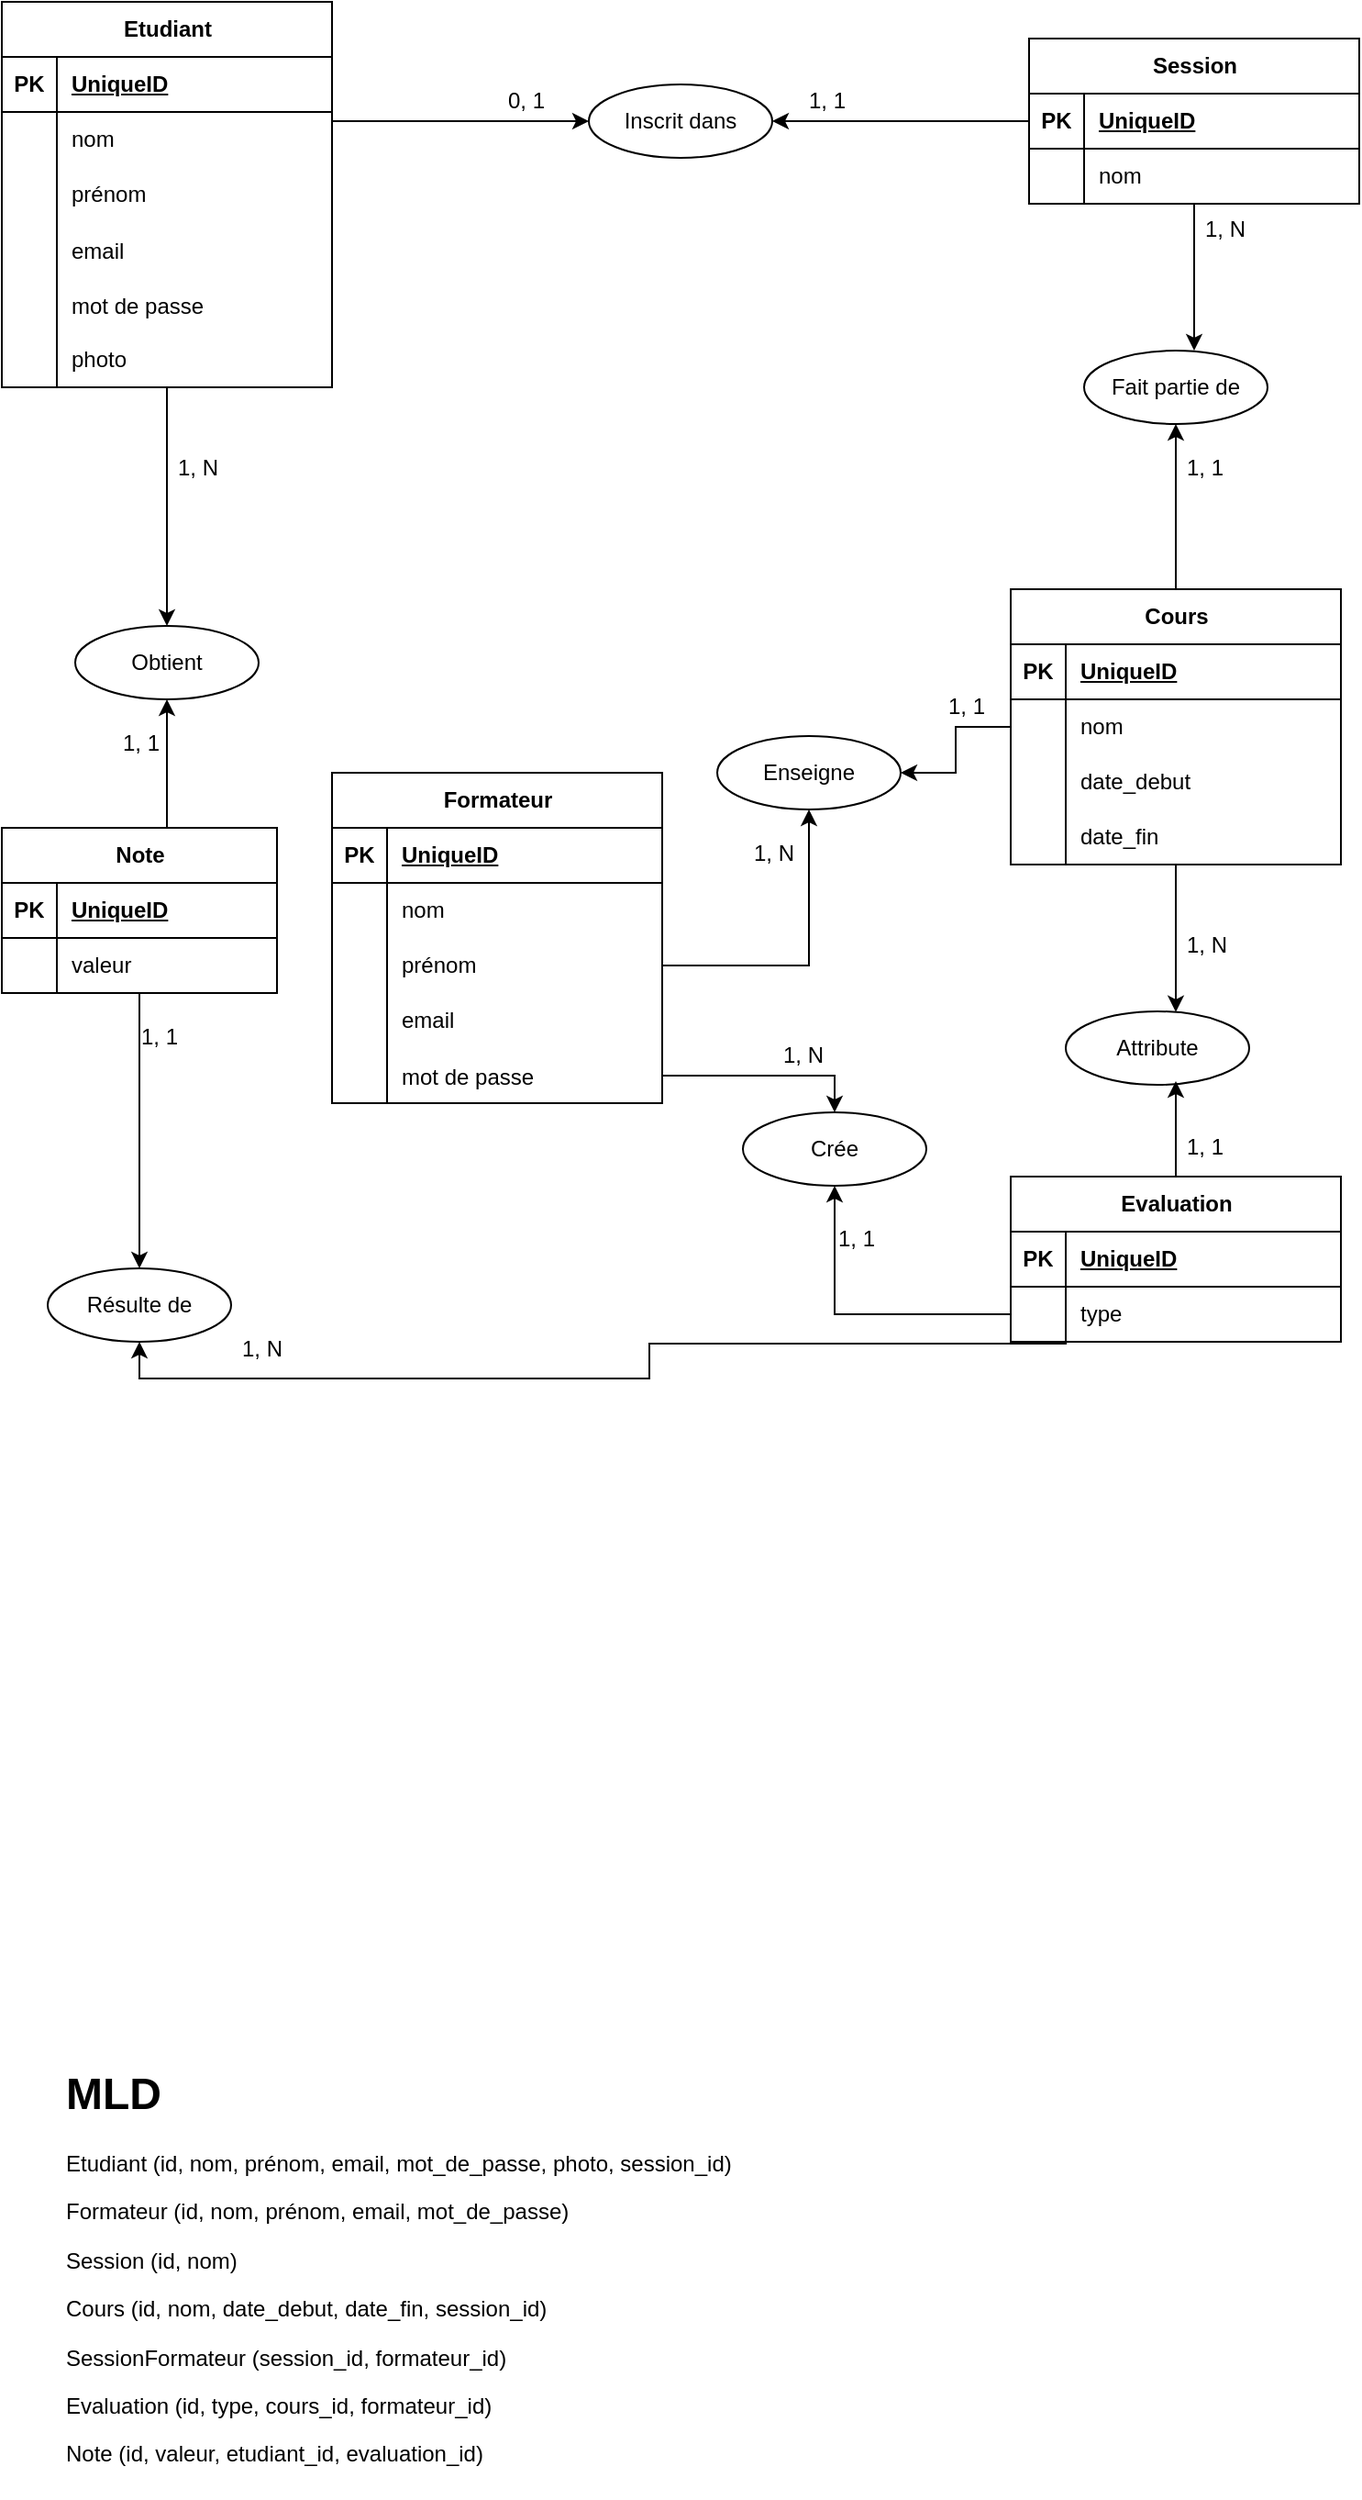 <mxfile version="23.0.2" type="device">
  <diagram name="Page-1" id="DzNfQTJ5HeGDRXofhr41">
    <mxGraphModel dx="807" dy="894" grid="1" gridSize="10" guides="1" tooltips="1" connect="1" arrows="1" fold="1" page="1" pageScale="1" pageWidth="827" pageHeight="1169" math="0" shadow="0">
      <root>
        <mxCell id="0" />
        <mxCell id="1" parent="0" />
        <mxCell id="jQsKi_Y5Lqnw03dcbfjS-2" value="Formateur" style="shape=table;startSize=30;container=1;collapsible=1;childLayout=tableLayout;fixedRows=1;rowLines=0;fontStyle=1;align=center;resizeLast=1;html=1;" vertex="1" parent="1">
          <mxGeometry x="190" y="460" width="180" height="180" as="geometry" />
        </mxCell>
        <mxCell id="jQsKi_Y5Lqnw03dcbfjS-3" value="" style="shape=tableRow;horizontal=0;startSize=0;swimlaneHead=0;swimlaneBody=0;fillColor=none;collapsible=0;dropTarget=0;points=[[0,0.5],[1,0.5]];portConstraint=eastwest;top=0;left=0;right=0;bottom=1;" vertex="1" parent="jQsKi_Y5Lqnw03dcbfjS-2">
          <mxGeometry y="30" width="180" height="30" as="geometry" />
        </mxCell>
        <mxCell id="jQsKi_Y5Lqnw03dcbfjS-4" value="PK" style="shape=partialRectangle;connectable=0;fillColor=none;top=0;left=0;bottom=0;right=0;fontStyle=1;overflow=hidden;whiteSpace=wrap;html=1;" vertex="1" parent="jQsKi_Y5Lqnw03dcbfjS-3">
          <mxGeometry width="30" height="30" as="geometry">
            <mxRectangle width="30" height="30" as="alternateBounds" />
          </mxGeometry>
        </mxCell>
        <mxCell id="jQsKi_Y5Lqnw03dcbfjS-5" value="UniqueID" style="shape=partialRectangle;connectable=0;fillColor=none;top=0;left=0;bottom=0;right=0;align=left;spacingLeft=6;fontStyle=5;overflow=hidden;whiteSpace=wrap;html=1;" vertex="1" parent="jQsKi_Y5Lqnw03dcbfjS-3">
          <mxGeometry x="30" width="150" height="30" as="geometry">
            <mxRectangle width="150" height="30" as="alternateBounds" />
          </mxGeometry>
        </mxCell>
        <mxCell id="jQsKi_Y5Lqnw03dcbfjS-6" value="" style="shape=tableRow;horizontal=0;startSize=0;swimlaneHead=0;swimlaneBody=0;fillColor=none;collapsible=0;dropTarget=0;points=[[0,0.5],[1,0.5]];portConstraint=eastwest;top=0;left=0;right=0;bottom=0;" vertex="1" parent="jQsKi_Y5Lqnw03dcbfjS-2">
          <mxGeometry y="60" width="180" height="30" as="geometry" />
        </mxCell>
        <mxCell id="jQsKi_Y5Lqnw03dcbfjS-7" value="" style="shape=partialRectangle;connectable=0;fillColor=none;top=0;left=0;bottom=0;right=0;editable=1;overflow=hidden;whiteSpace=wrap;html=1;" vertex="1" parent="jQsKi_Y5Lqnw03dcbfjS-6">
          <mxGeometry width="30" height="30" as="geometry">
            <mxRectangle width="30" height="30" as="alternateBounds" />
          </mxGeometry>
        </mxCell>
        <mxCell id="jQsKi_Y5Lqnw03dcbfjS-8" value="nom" style="shape=partialRectangle;connectable=0;fillColor=none;top=0;left=0;bottom=0;right=0;align=left;spacingLeft=6;overflow=hidden;whiteSpace=wrap;html=1;" vertex="1" parent="jQsKi_Y5Lqnw03dcbfjS-6">
          <mxGeometry x="30" width="150" height="30" as="geometry">
            <mxRectangle width="150" height="30" as="alternateBounds" />
          </mxGeometry>
        </mxCell>
        <mxCell id="jQsKi_Y5Lqnw03dcbfjS-9" value="" style="shape=tableRow;horizontal=0;startSize=0;swimlaneHead=0;swimlaneBody=0;fillColor=none;collapsible=0;dropTarget=0;points=[[0,0.5],[1,0.5]];portConstraint=eastwest;top=0;left=0;right=0;bottom=0;" vertex="1" parent="jQsKi_Y5Lqnw03dcbfjS-2">
          <mxGeometry y="90" width="180" height="30" as="geometry" />
        </mxCell>
        <mxCell id="jQsKi_Y5Lqnw03dcbfjS-10" value="" style="shape=partialRectangle;connectable=0;fillColor=none;top=0;left=0;bottom=0;right=0;editable=1;overflow=hidden;whiteSpace=wrap;html=1;" vertex="1" parent="jQsKi_Y5Lqnw03dcbfjS-9">
          <mxGeometry width="30" height="30" as="geometry">
            <mxRectangle width="30" height="30" as="alternateBounds" />
          </mxGeometry>
        </mxCell>
        <mxCell id="jQsKi_Y5Lqnw03dcbfjS-11" value="prénom" style="shape=partialRectangle;connectable=0;fillColor=none;top=0;left=0;bottom=0;right=0;align=left;spacingLeft=6;overflow=hidden;whiteSpace=wrap;html=1;" vertex="1" parent="jQsKi_Y5Lqnw03dcbfjS-9">
          <mxGeometry x="30" width="150" height="30" as="geometry">
            <mxRectangle width="150" height="30" as="alternateBounds" />
          </mxGeometry>
        </mxCell>
        <mxCell id="jQsKi_Y5Lqnw03dcbfjS-12" value="" style="shape=tableRow;horizontal=0;startSize=0;swimlaneHead=0;swimlaneBody=0;fillColor=none;collapsible=0;dropTarget=0;points=[[0,0.5],[1,0.5]];portConstraint=eastwest;top=0;left=0;right=0;bottom=0;" vertex="1" parent="jQsKi_Y5Lqnw03dcbfjS-2">
          <mxGeometry y="120" width="180" height="30" as="geometry" />
        </mxCell>
        <mxCell id="jQsKi_Y5Lqnw03dcbfjS-13" value="" style="shape=partialRectangle;connectable=0;fillColor=none;top=0;left=0;bottom=0;right=0;editable=1;overflow=hidden;whiteSpace=wrap;html=1;" vertex="1" parent="jQsKi_Y5Lqnw03dcbfjS-12">
          <mxGeometry width="30" height="30" as="geometry">
            <mxRectangle width="30" height="30" as="alternateBounds" />
          </mxGeometry>
        </mxCell>
        <mxCell id="jQsKi_Y5Lqnw03dcbfjS-14" value="email" style="shape=partialRectangle;connectable=0;fillColor=none;top=0;left=0;bottom=0;right=0;align=left;spacingLeft=6;overflow=hidden;whiteSpace=wrap;html=1;" vertex="1" parent="jQsKi_Y5Lqnw03dcbfjS-12">
          <mxGeometry x="30" width="150" height="30" as="geometry">
            <mxRectangle width="150" height="30" as="alternateBounds" />
          </mxGeometry>
        </mxCell>
        <mxCell id="jQsKi_Y5Lqnw03dcbfjS-79" value="" style="shape=tableRow;horizontal=0;startSize=0;swimlaneHead=0;swimlaneBody=0;fillColor=none;collapsible=0;dropTarget=0;points=[[0,0.5],[1,0.5]];portConstraint=eastwest;top=0;left=0;right=0;bottom=0;" vertex="1" parent="jQsKi_Y5Lqnw03dcbfjS-2">
          <mxGeometry y="150" width="180" height="30" as="geometry" />
        </mxCell>
        <mxCell id="jQsKi_Y5Lqnw03dcbfjS-80" value="" style="shape=partialRectangle;connectable=0;fillColor=none;top=0;left=0;bottom=0;right=0;editable=1;overflow=hidden;" vertex="1" parent="jQsKi_Y5Lqnw03dcbfjS-79">
          <mxGeometry width="30" height="30" as="geometry">
            <mxRectangle width="30" height="30" as="alternateBounds" />
          </mxGeometry>
        </mxCell>
        <mxCell id="jQsKi_Y5Lqnw03dcbfjS-81" value="mot de passe" style="shape=partialRectangle;connectable=0;fillColor=none;top=0;left=0;bottom=0;right=0;align=left;spacingLeft=6;overflow=hidden;" vertex="1" parent="jQsKi_Y5Lqnw03dcbfjS-79">
          <mxGeometry x="30" width="150" height="30" as="geometry">
            <mxRectangle width="150" height="30" as="alternateBounds" />
          </mxGeometry>
        </mxCell>
        <mxCell id="jQsKi_Y5Lqnw03dcbfjS-147" style="edgeStyle=orthogonalEdgeStyle;rounded=0;orthogonalLoop=1;jettySize=auto;html=1;entryX=0.5;entryY=0;entryDx=0;entryDy=0;" edge="1" parent="1" source="jQsKi_Y5Lqnw03dcbfjS-15" target="jQsKi_Y5Lqnw03dcbfjS-145">
          <mxGeometry relative="1" as="geometry" />
        </mxCell>
        <mxCell id="jQsKi_Y5Lqnw03dcbfjS-15" value="Etudiant" style="shape=table;startSize=30;container=1;collapsible=1;childLayout=tableLayout;fixedRows=1;rowLines=0;fontStyle=1;align=center;resizeLast=1;html=1;" vertex="1" parent="1">
          <mxGeometry x="10" y="40" width="180" height="210" as="geometry" />
        </mxCell>
        <mxCell id="jQsKi_Y5Lqnw03dcbfjS-16" value="" style="shape=tableRow;horizontal=0;startSize=0;swimlaneHead=0;swimlaneBody=0;fillColor=none;collapsible=0;dropTarget=0;points=[[0,0.5],[1,0.5]];portConstraint=eastwest;top=0;left=0;right=0;bottom=1;" vertex="1" parent="jQsKi_Y5Lqnw03dcbfjS-15">
          <mxGeometry y="30" width="180" height="30" as="geometry" />
        </mxCell>
        <mxCell id="jQsKi_Y5Lqnw03dcbfjS-17" value="PK" style="shape=partialRectangle;connectable=0;fillColor=none;top=0;left=0;bottom=0;right=0;fontStyle=1;overflow=hidden;whiteSpace=wrap;html=1;" vertex="1" parent="jQsKi_Y5Lqnw03dcbfjS-16">
          <mxGeometry width="30" height="30" as="geometry">
            <mxRectangle width="30" height="30" as="alternateBounds" />
          </mxGeometry>
        </mxCell>
        <mxCell id="jQsKi_Y5Lqnw03dcbfjS-18" value="UniqueID" style="shape=partialRectangle;connectable=0;fillColor=none;top=0;left=0;bottom=0;right=0;align=left;spacingLeft=6;fontStyle=5;overflow=hidden;whiteSpace=wrap;html=1;" vertex="1" parent="jQsKi_Y5Lqnw03dcbfjS-16">
          <mxGeometry x="30" width="150" height="30" as="geometry">
            <mxRectangle width="150" height="30" as="alternateBounds" />
          </mxGeometry>
        </mxCell>
        <mxCell id="jQsKi_Y5Lqnw03dcbfjS-19" value="" style="shape=tableRow;horizontal=0;startSize=0;swimlaneHead=0;swimlaneBody=0;fillColor=none;collapsible=0;dropTarget=0;points=[[0,0.5],[1,0.5]];portConstraint=eastwest;top=0;left=0;right=0;bottom=0;" vertex="1" parent="jQsKi_Y5Lqnw03dcbfjS-15">
          <mxGeometry y="60" width="180" height="30" as="geometry" />
        </mxCell>
        <mxCell id="jQsKi_Y5Lqnw03dcbfjS-20" value="" style="shape=partialRectangle;connectable=0;fillColor=none;top=0;left=0;bottom=0;right=0;editable=1;overflow=hidden;whiteSpace=wrap;html=1;" vertex="1" parent="jQsKi_Y5Lqnw03dcbfjS-19">
          <mxGeometry width="30" height="30" as="geometry">
            <mxRectangle width="30" height="30" as="alternateBounds" />
          </mxGeometry>
        </mxCell>
        <mxCell id="jQsKi_Y5Lqnw03dcbfjS-21" value="nom" style="shape=partialRectangle;connectable=0;fillColor=none;top=0;left=0;bottom=0;right=0;align=left;spacingLeft=6;overflow=hidden;whiteSpace=wrap;html=1;" vertex="1" parent="jQsKi_Y5Lqnw03dcbfjS-19">
          <mxGeometry x="30" width="150" height="30" as="geometry">
            <mxRectangle width="150" height="30" as="alternateBounds" />
          </mxGeometry>
        </mxCell>
        <mxCell id="jQsKi_Y5Lqnw03dcbfjS-22" value="" style="shape=tableRow;horizontal=0;startSize=0;swimlaneHead=0;swimlaneBody=0;fillColor=none;collapsible=0;dropTarget=0;points=[[0,0.5],[1,0.5]];portConstraint=eastwest;top=0;left=0;right=0;bottom=0;" vertex="1" parent="jQsKi_Y5Lqnw03dcbfjS-15">
          <mxGeometry y="90" width="180" height="30" as="geometry" />
        </mxCell>
        <mxCell id="jQsKi_Y5Lqnw03dcbfjS-23" value="" style="shape=partialRectangle;connectable=0;fillColor=none;top=0;left=0;bottom=0;right=0;editable=1;overflow=hidden;whiteSpace=wrap;html=1;" vertex="1" parent="jQsKi_Y5Lqnw03dcbfjS-22">
          <mxGeometry width="30" height="30" as="geometry">
            <mxRectangle width="30" height="30" as="alternateBounds" />
          </mxGeometry>
        </mxCell>
        <mxCell id="jQsKi_Y5Lqnw03dcbfjS-24" value="prénom" style="shape=partialRectangle;connectable=0;fillColor=none;top=0;left=0;bottom=0;right=0;align=left;spacingLeft=6;overflow=hidden;whiteSpace=wrap;html=1;" vertex="1" parent="jQsKi_Y5Lqnw03dcbfjS-22">
          <mxGeometry x="30" width="150" height="30" as="geometry">
            <mxRectangle width="150" height="30" as="alternateBounds" />
          </mxGeometry>
        </mxCell>
        <mxCell id="jQsKi_Y5Lqnw03dcbfjS-68" value="" style="shape=tableRow;horizontal=0;startSize=0;swimlaneHead=0;swimlaneBody=0;fillColor=none;collapsible=0;dropTarget=0;points=[[0,0.5],[1,0.5]];portConstraint=eastwest;top=0;left=0;right=0;bottom=0;" vertex="1" parent="jQsKi_Y5Lqnw03dcbfjS-15">
          <mxGeometry y="120" width="180" height="30" as="geometry" />
        </mxCell>
        <mxCell id="jQsKi_Y5Lqnw03dcbfjS-69" value="" style="shape=partialRectangle;connectable=0;fillColor=none;top=0;left=0;bottom=0;right=0;editable=1;overflow=hidden;" vertex="1" parent="jQsKi_Y5Lqnw03dcbfjS-68">
          <mxGeometry width="30" height="30" as="geometry">
            <mxRectangle width="30" height="30" as="alternateBounds" />
          </mxGeometry>
        </mxCell>
        <mxCell id="jQsKi_Y5Lqnw03dcbfjS-70" value="email" style="shape=partialRectangle;connectable=0;fillColor=none;top=0;left=0;bottom=0;right=0;align=left;spacingLeft=6;overflow=hidden;" vertex="1" parent="jQsKi_Y5Lqnw03dcbfjS-68">
          <mxGeometry x="30" width="150" height="30" as="geometry">
            <mxRectangle width="150" height="30" as="alternateBounds" />
          </mxGeometry>
        </mxCell>
        <mxCell id="jQsKi_Y5Lqnw03dcbfjS-72" value="" style="shape=tableRow;horizontal=0;startSize=0;swimlaneHead=0;swimlaneBody=0;fillColor=none;collapsible=0;dropTarget=0;points=[[0,0.5],[1,0.5]];portConstraint=eastwest;top=0;left=0;right=0;bottom=0;" vertex="1" parent="jQsKi_Y5Lqnw03dcbfjS-15">
          <mxGeometry y="150" width="180" height="30" as="geometry" />
        </mxCell>
        <mxCell id="jQsKi_Y5Lqnw03dcbfjS-73" value="" style="shape=partialRectangle;connectable=0;fillColor=none;top=0;left=0;bottom=0;right=0;editable=1;overflow=hidden;" vertex="1" parent="jQsKi_Y5Lqnw03dcbfjS-72">
          <mxGeometry width="30" height="30" as="geometry">
            <mxRectangle width="30" height="30" as="alternateBounds" />
          </mxGeometry>
        </mxCell>
        <mxCell id="jQsKi_Y5Lqnw03dcbfjS-74" value="mot de passe" style="shape=partialRectangle;connectable=0;fillColor=none;top=0;left=0;bottom=0;right=0;align=left;spacingLeft=6;overflow=hidden;" vertex="1" parent="jQsKi_Y5Lqnw03dcbfjS-72">
          <mxGeometry x="30" width="150" height="30" as="geometry">
            <mxRectangle width="150" height="30" as="alternateBounds" />
          </mxGeometry>
        </mxCell>
        <mxCell id="jQsKi_Y5Lqnw03dcbfjS-25" value="" style="shape=tableRow;horizontal=0;startSize=0;swimlaneHead=0;swimlaneBody=0;fillColor=none;collapsible=0;dropTarget=0;points=[[0,0.5],[1,0.5]];portConstraint=eastwest;top=0;left=0;right=0;bottom=0;" vertex="1" parent="jQsKi_Y5Lqnw03dcbfjS-15">
          <mxGeometry y="180" width="180" height="30" as="geometry" />
        </mxCell>
        <mxCell id="jQsKi_Y5Lqnw03dcbfjS-26" value="" style="shape=partialRectangle;connectable=0;fillColor=none;top=0;left=0;bottom=0;right=0;editable=1;overflow=hidden;whiteSpace=wrap;html=1;" vertex="1" parent="jQsKi_Y5Lqnw03dcbfjS-25">
          <mxGeometry width="30" height="30" as="geometry">
            <mxRectangle width="30" height="30" as="alternateBounds" />
          </mxGeometry>
        </mxCell>
        <mxCell id="jQsKi_Y5Lqnw03dcbfjS-27" value="photo" style="shape=partialRectangle;connectable=0;fillColor=none;top=0;left=0;bottom=0;right=0;align=left;spacingLeft=6;overflow=hidden;whiteSpace=wrap;html=1;" vertex="1" parent="jQsKi_Y5Lqnw03dcbfjS-25">
          <mxGeometry x="30" width="150" height="30" as="geometry">
            <mxRectangle width="150" height="30" as="alternateBounds" />
          </mxGeometry>
        </mxCell>
        <mxCell id="jQsKi_Y5Lqnw03dcbfjS-28" value="Evaluation" style="shape=table;startSize=30;container=1;collapsible=1;childLayout=tableLayout;fixedRows=1;rowLines=0;fontStyle=1;align=center;resizeLast=1;html=1;" vertex="1" parent="1">
          <mxGeometry x="560" y="680" width="180" height="90" as="geometry" />
        </mxCell>
        <mxCell id="jQsKi_Y5Lqnw03dcbfjS-29" value="" style="shape=tableRow;horizontal=0;startSize=0;swimlaneHead=0;swimlaneBody=0;fillColor=none;collapsible=0;dropTarget=0;points=[[0,0.5],[1,0.5]];portConstraint=eastwest;top=0;left=0;right=0;bottom=1;" vertex="1" parent="jQsKi_Y5Lqnw03dcbfjS-28">
          <mxGeometry y="30" width="180" height="30" as="geometry" />
        </mxCell>
        <mxCell id="jQsKi_Y5Lqnw03dcbfjS-30" value="PK" style="shape=partialRectangle;connectable=0;fillColor=none;top=0;left=0;bottom=0;right=0;fontStyle=1;overflow=hidden;whiteSpace=wrap;html=1;" vertex="1" parent="jQsKi_Y5Lqnw03dcbfjS-29">
          <mxGeometry width="30" height="30" as="geometry">
            <mxRectangle width="30" height="30" as="alternateBounds" />
          </mxGeometry>
        </mxCell>
        <mxCell id="jQsKi_Y5Lqnw03dcbfjS-31" value="UniqueID" style="shape=partialRectangle;connectable=0;fillColor=none;top=0;left=0;bottom=0;right=0;align=left;spacingLeft=6;fontStyle=5;overflow=hidden;whiteSpace=wrap;html=1;" vertex="1" parent="jQsKi_Y5Lqnw03dcbfjS-29">
          <mxGeometry x="30" width="150" height="30" as="geometry">
            <mxRectangle width="150" height="30" as="alternateBounds" />
          </mxGeometry>
        </mxCell>
        <mxCell id="jQsKi_Y5Lqnw03dcbfjS-32" value="" style="shape=tableRow;horizontal=0;startSize=0;swimlaneHead=0;swimlaneBody=0;fillColor=none;collapsible=0;dropTarget=0;points=[[0,0.5],[1,0.5]];portConstraint=eastwest;top=0;left=0;right=0;bottom=0;" vertex="1" parent="jQsKi_Y5Lqnw03dcbfjS-28">
          <mxGeometry y="60" width="180" height="30" as="geometry" />
        </mxCell>
        <mxCell id="jQsKi_Y5Lqnw03dcbfjS-33" value="" style="shape=partialRectangle;connectable=0;fillColor=none;top=0;left=0;bottom=0;right=0;editable=1;overflow=hidden;whiteSpace=wrap;html=1;" vertex="1" parent="jQsKi_Y5Lqnw03dcbfjS-32">
          <mxGeometry width="30" height="30" as="geometry">
            <mxRectangle width="30" height="30" as="alternateBounds" />
          </mxGeometry>
        </mxCell>
        <mxCell id="jQsKi_Y5Lqnw03dcbfjS-34" value="type" style="shape=partialRectangle;connectable=0;fillColor=none;top=0;left=0;bottom=0;right=0;align=left;spacingLeft=6;overflow=hidden;whiteSpace=wrap;html=1;" vertex="1" parent="jQsKi_Y5Lqnw03dcbfjS-32">
          <mxGeometry x="30" width="150" height="30" as="geometry">
            <mxRectangle width="150" height="30" as="alternateBounds" />
          </mxGeometry>
        </mxCell>
        <mxCell id="jQsKi_Y5Lqnw03dcbfjS-137" style="edgeStyle=orthogonalEdgeStyle;rounded=0;orthogonalLoop=1;jettySize=auto;html=1;" edge="1" parent="1" source="jQsKi_Y5Lqnw03dcbfjS-41" target="jQsKi_Y5Lqnw03dcbfjS-113">
          <mxGeometry relative="1" as="geometry">
            <Array as="points">
              <mxPoint x="650" y="570" />
              <mxPoint x="650" y="570" />
            </Array>
          </mxGeometry>
        </mxCell>
        <mxCell id="jQsKi_Y5Lqnw03dcbfjS-41" value="Cours" style="shape=table;startSize=30;container=1;collapsible=1;childLayout=tableLayout;fixedRows=1;rowLines=0;fontStyle=1;align=center;resizeLast=1;html=1;" vertex="1" parent="1">
          <mxGeometry x="560" y="360" width="180" height="150" as="geometry" />
        </mxCell>
        <mxCell id="jQsKi_Y5Lqnw03dcbfjS-42" value="" style="shape=tableRow;horizontal=0;startSize=0;swimlaneHead=0;swimlaneBody=0;fillColor=none;collapsible=0;dropTarget=0;points=[[0,0.5],[1,0.5]];portConstraint=eastwest;top=0;left=0;right=0;bottom=1;" vertex="1" parent="jQsKi_Y5Lqnw03dcbfjS-41">
          <mxGeometry y="30" width="180" height="30" as="geometry" />
        </mxCell>
        <mxCell id="jQsKi_Y5Lqnw03dcbfjS-43" value="PK" style="shape=partialRectangle;connectable=0;fillColor=none;top=0;left=0;bottom=0;right=0;fontStyle=1;overflow=hidden;whiteSpace=wrap;html=1;" vertex="1" parent="jQsKi_Y5Lqnw03dcbfjS-42">
          <mxGeometry width="30" height="30" as="geometry">
            <mxRectangle width="30" height="30" as="alternateBounds" />
          </mxGeometry>
        </mxCell>
        <mxCell id="jQsKi_Y5Lqnw03dcbfjS-44" value="UniqueID" style="shape=partialRectangle;connectable=0;fillColor=none;top=0;left=0;bottom=0;right=0;align=left;spacingLeft=6;fontStyle=5;overflow=hidden;whiteSpace=wrap;html=1;" vertex="1" parent="jQsKi_Y5Lqnw03dcbfjS-42">
          <mxGeometry x="30" width="150" height="30" as="geometry">
            <mxRectangle width="150" height="30" as="alternateBounds" />
          </mxGeometry>
        </mxCell>
        <mxCell id="jQsKi_Y5Lqnw03dcbfjS-45" value="" style="shape=tableRow;horizontal=0;startSize=0;swimlaneHead=0;swimlaneBody=0;fillColor=none;collapsible=0;dropTarget=0;points=[[0,0.5],[1,0.5]];portConstraint=eastwest;top=0;left=0;right=0;bottom=0;" vertex="1" parent="jQsKi_Y5Lqnw03dcbfjS-41">
          <mxGeometry y="60" width="180" height="30" as="geometry" />
        </mxCell>
        <mxCell id="jQsKi_Y5Lqnw03dcbfjS-46" value="" style="shape=partialRectangle;connectable=0;fillColor=none;top=0;left=0;bottom=0;right=0;editable=1;overflow=hidden;whiteSpace=wrap;html=1;" vertex="1" parent="jQsKi_Y5Lqnw03dcbfjS-45">
          <mxGeometry width="30" height="30" as="geometry">
            <mxRectangle width="30" height="30" as="alternateBounds" />
          </mxGeometry>
        </mxCell>
        <mxCell id="jQsKi_Y5Lqnw03dcbfjS-47" value="nom" style="shape=partialRectangle;connectable=0;fillColor=none;top=0;left=0;bottom=0;right=0;align=left;spacingLeft=6;overflow=hidden;whiteSpace=wrap;html=1;" vertex="1" parent="jQsKi_Y5Lqnw03dcbfjS-45">
          <mxGeometry x="30" width="150" height="30" as="geometry">
            <mxRectangle width="150" height="30" as="alternateBounds" />
          </mxGeometry>
        </mxCell>
        <mxCell id="jQsKi_Y5Lqnw03dcbfjS-48" value="" style="shape=tableRow;horizontal=0;startSize=0;swimlaneHead=0;swimlaneBody=0;fillColor=none;collapsible=0;dropTarget=0;points=[[0,0.5],[1,0.5]];portConstraint=eastwest;top=0;left=0;right=0;bottom=0;" vertex="1" parent="jQsKi_Y5Lqnw03dcbfjS-41">
          <mxGeometry y="90" width="180" height="30" as="geometry" />
        </mxCell>
        <mxCell id="jQsKi_Y5Lqnw03dcbfjS-49" value="" style="shape=partialRectangle;connectable=0;fillColor=none;top=0;left=0;bottom=0;right=0;editable=1;overflow=hidden;whiteSpace=wrap;html=1;" vertex="1" parent="jQsKi_Y5Lqnw03dcbfjS-48">
          <mxGeometry width="30" height="30" as="geometry">
            <mxRectangle width="30" height="30" as="alternateBounds" />
          </mxGeometry>
        </mxCell>
        <mxCell id="jQsKi_Y5Lqnw03dcbfjS-50" value="date_debut" style="shape=partialRectangle;connectable=0;fillColor=none;top=0;left=0;bottom=0;right=0;align=left;spacingLeft=6;overflow=hidden;whiteSpace=wrap;html=1;" vertex="1" parent="jQsKi_Y5Lqnw03dcbfjS-48">
          <mxGeometry x="30" width="150" height="30" as="geometry">
            <mxRectangle width="150" height="30" as="alternateBounds" />
          </mxGeometry>
        </mxCell>
        <mxCell id="jQsKi_Y5Lqnw03dcbfjS-51" value="" style="shape=tableRow;horizontal=0;startSize=0;swimlaneHead=0;swimlaneBody=0;fillColor=none;collapsible=0;dropTarget=0;points=[[0,0.5],[1,0.5]];portConstraint=eastwest;top=0;left=0;right=0;bottom=0;" vertex="1" parent="jQsKi_Y5Lqnw03dcbfjS-41">
          <mxGeometry y="120" width="180" height="30" as="geometry" />
        </mxCell>
        <mxCell id="jQsKi_Y5Lqnw03dcbfjS-52" value="" style="shape=partialRectangle;connectable=0;fillColor=none;top=0;left=0;bottom=0;right=0;editable=1;overflow=hidden;whiteSpace=wrap;html=1;" vertex="1" parent="jQsKi_Y5Lqnw03dcbfjS-51">
          <mxGeometry width="30" height="30" as="geometry">
            <mxRectangle width="30" height="30" as="alternateBounds" />
          </mxGeometry>
        </mxCell>
        <mxCell id="jQsKi_Y5Lqnw03dcbfjS-53" value="date_fin" style="shape=partialRectangle;connectable=0;fillColor=none;top=0;left=0;bottom=0;right=0;align=left;spacingLeft=6;overflow=hidden;whiteSpace=wrap;html=1;" vertex="1" parent="jQsKi_Y5Lqnw03dcbfjS-51">
          <mxGeometry x="30" width="150" height="30" as="geometry">
            <mxRectangle width="150" height="30" as="alternateBounds" />
          </mxGeometry>
        </mxCell>
        <mxCell id="jQsKi_Y5Lqnw03dcbfjS-54" value="Session" style="shape=table;startSize=30;container=1;collapsible=1;childLayout=tableLayout;fixedRows=1;rowLines=0;fontStyle=1;align=center;resizeLast=1;html=1;" vertex="1" parent="1">
          <mxGeometry x="570" y="60" width="180" height="90" as="geometry" />
        </mxCell>
        <mxCell id="jQsKi_Y5Lqnw03dcbfjS-55" value="" style="shape=tableRow;horizontal=0;startSize=0;swimlaneHead=0;swimlaneBody=0;fillColor=none;collapsible=0;dropTarget=0;points=[[0,0.5],[1,0.5]];portConstraint=eastwest;top=0;left=0;right=0;bottom=1;" vertex="1" parent="jQsKi_Y5Lqnw03dcbfjS-54">
          <mxGeometry y="30" width="180" height="30" as="geometry" />
        </mxCell>
        <mxCell id="jQsKi_Y5Lqnw03dcbfjS-56" value="PK" style="shape=partialRectangle;connectable=0;fillColor=none;top=0;left=0;bottom=0;right=0;fontStyle=1;overflow=hidden;whiteSpace=wrap;html=1;" vertex="1" parent="jQsKi_Y5Lqnw03dcbfjS-55">
          <mxGeometry width="30" height="30" as="geometry">
            <mxRectangle width="30" height="30" as="alternateBounds" />
          </mxGeometry>
        </mxCell>
        <mxCell id="jQsKi_Y5Lqnw03dcbfjS-57" value="UniqueID" style="shape=partialRectangle;connectable=0;fillColor=none;top=0;left=0;bottom=0;right=0;align=left;spacingLeft=6;fontStyle=5;overflow=hidden;whiteSpace=wrap;html=1;" vertex="1" parent="jQsKi_Y5Lqnw03dcbfjS-55">
          <mxGeometry x="30" width="150" height="30" as="geometry">
            <mxRectangle width="150" height="30" as="alternateBounds" />
          </mxGeometry>
        </mxCell>
        <mxCell id="jQsKi_Y5Lqnw03dcbfjS-58" value="" style="shape=tableRow;horizontal=0;startSize=0;swimlaneHead=0;swimlaneBody=0;fillColor=none;collapsible=0;dropTarget=0;points=[[0,0.5],[1,0.5]];portConstraint=eastwest;top=0;left=0;right=0;bottom=0;" vertex="1" parent="jQsKi_Y5Lqnw03dcbfjS-54">
          <mxGeometry y="60" width="180" height="30" as="geometry" />
        </mxCell>
        <mxCell id="jQsKi_Y5Lqnw03dcbfjS-59" value="" style="shape=partialRectangle;connectable=0;fillColor=none;top=0;left=0;bottom=0;right=0;editable=1;overflow=hidden;whiteSpace=wrap;html=1;" vertex="1" parent="jQsKi_Y5Lqnw03dcbfjS-58">
          <mxGeometry width="30" height="30" as="geometry">
            <mxRectangle width="30" height="30" as="alternateBounds" />
          </mxGeometry>
        </mxCell>
        <mxCell id="jQsKi_Y5Lqnw03dcbfjS-60" value="nom" style="shape=partialRectangle;connectable=0;fillColor=none;top=0;left=0;bottom=0;right=0;align=left;spacingLeft=6;overflow=hidden;whiteSpace=wrap;html=1;" vertex="1" parent="jQsKi_Y5Lqnw03dcbfjS-58">
          <mxGeometry x="30" width="150" height="30" as="geometry">
            <mxRectangle width="150" height="30" as="alternateBounds" />
          </mxGeometry>
        </mxCell>
        <mxCell id="jQsKi_Y5Lqnw03dcbfjS-153" style="edgeStyle=orthogonalEdgeStyle;rounded=0;orthogonalLoop=1;jettySize=auto;html=1;entryX=0.5;entryY=1;entryDx=0;entryDy=0;" edge="1" parent="1" source="jQsKi_Y5Lqnw03dcbfjS-90" target="jQsKi_Y5Lqnw03dcbfjS-145">
          <mxGeometry relative="1" as="geometry">
            <Array as="points">
              <mxPoint x="100" y="470" />
              <mxPoint x="100" y="470" />
            </Array>
          </mxGeometry>
        </mxCell>
        <mxCell id="jQsKi_Y5Lqnw03dcbfjS-154" style="edgeStyle=orthogonalEdgeStyle;rounded=0;orthogonalLoop=1;jettySize=auto;html=1;entryX=0.5;entryY=0;entryDx=0;entryDy=0;" edge="1" parent="1" source="jQsKi_Y5Lqnw03dcbfjS-90" target="jQsKi_Y5Lqnw03dcbfjS-151">
          <mxGeometry relative="1" as="geometry" />
        </mxCell>
        <mxCell id="jQsKi_Y5Lqnw03dcbfjS-90" value="Note" style="shape=table;startSize=30;container=1;collapsible=1;childLayout=tableLayout;fixedRows=1;rowLines=0;fontStyle=1;align=center;resizeLast=1;html=1;" vertex="1" parent="1">
          <mxGeometry x="10" y="490" width="150" height="90" as="geometry" />
        </mxCell>
        <mxCell id="jQsKi_Y5Lqnw03dcbfjS-91" value="" style="shape=tableRow;horizontal=0;startSize=0;swimlaneHead=0;swimlaneBody=0;fillColor=none;collapsible=0;dropTarget=0;points=[[0,0.5],[1,0.5]];portConstraint=eastwest;top=0;left=0;right=0;bottom=1;" vertex="1" parent="jQsKi_Y5Lqnw03dcbfjS-90">
          <mxGeometry y="30" width="150" height="30" as="geometry" />
        </mxCell>
        <mxCell id="jQsKi_Y5Lqnw03dcbfjS-92" value="PK" style="shape=partialRectangle;connectable=0;fillColor=none;top=0;left=0;bottom=0;right=0;fontStyle=1;overflow=hidden;whiteSpace=wrap;html=1;" vertex="1" parent="jQsKi_Y5Lqnw03dcbfjS-91">
          <mxGeometry width="30" height="30" as="geometry">
            <mxRectangle width="30" height="30" as="alternateBounds" />
          </mxGeometry>
        </mxCell>
        <mxCell id="jQsKi_Y5Lqnw03dcbfjS-93" value="UniqueID" style="shape=partialRectangle;connectable=0;fillColor=none;top=0;left=0;bottom=0;right=0;align=left;spacingLeft=6;fontStyle=5;overflow=hidden;whiteSpace=wrap;html=1;" vertex="1" parent="jQsKi_Y5Lqnw03dcbfjS-91">
          <mxGeometry x="30" width="120" height="30" as="geometry">
            <mxRectangle width="120" height="30" as="alternateBounds" />
          </mxGeometry>
        </mxCell>
        <mxCell id="jQsKi_Y5Lqnw03dcbfjS-94" value="" style="shape=tableRow;horizontal=0;startSize=0;swimlaneHead=0;swimlaneBody=0;fillColor=none;collapsible=0;dropTarget=0;points=[[0,0.5],[1,0.5]];portConstraint=eastwest;top=0;left=0;right=0;bottom=0;" vertex="1" parent="jQsKi_Y5Lqnw03dcbfjS-90">
          <mxGeometry y="60" width="150" height="30" as="geometry" />
        </mxCell>
        <mxCell id="jQsKi_Y5Lqnw03dcbfjS-95" value="" style="shape=partialRectangle;connectable=0;fillColor=none;top=0;left=0;bottom=0;right=0;editable=1;overflow=hidden;whiteSpace=wrap;html=1;" vertex="1" parent="jQsKi_Y5Lqnw03dcbfjS-94">
          <mxGeometry width="30" height="30" as="geometry">
            <mxRectangle width="30" height="30" as="alternateBounds" />
          </mxGeometry>
        </mxCell>
        <mxCell id="jQsKi_Y5Lqnw03dcbfjS-96" value="valeur" style="shape=partialRectangle;connectable=0;fillColor=none;top=0;left=0;bottom=0;right=0;align=left;spacingLeft=6;overflow=hidden;whiteSpace=wrap;html=1;" vertex="1" parent="jQsKi_Y5Lqnw03dcbfjS-94">
          <mxGeometry x="30" width="120" height="30" as="geometry">
            <mxRectangle width="120" height="30" as="alternateBounds" />
          </mxGeometry>
        </mxCell>
        <mxCell id="jQsKi_Y5Lqnw03dcbfjS-104" value="&lt;h1&gt;MLD&lt;/h1&gt;&lt;p&gt;Etudiant (id, nom, prénom, email, mot_de_passe, photo, session_id)&lt;/p&gt;&lt;p&gt;Formateur (id, nom, prénom, email, mot_de_passe)&lt;/p&gt;&lt;p&gt;Session (id, nom)&lt;/p&gt;&lt;p&gt;Cours (id, nom, date_debut, date_fin, session_id)&lt;/p&gt;&lt;p&gt;SessionFormateur (session_id, formateur_id)&lt;/p&gt;&lt;p&gt;Evaluation (id, type, cours_id, formateur_id)&lt;/p&gt;&lt;p&gt;Note (id, valeur, etudiant_id, evaluation_id)&lt;/p&gt;&lt;div&gt;&lt;br&gt;&lt;/div&gt;" style="text;html=1;strokeColor=none;fillColor=none;spacing=5;spacingTop=-20;whiteSpace=wrap;overflow=hidden;rounded=0;" vertex="1" parent="1">
          <mxGeometry x="40" y="1160" width="570" height="240" as="geometry" />
        </mxCell>
        <mxCell id="jQsKi_Y5Lqnw03dcbfjS-110" value="Fait partie de" style="ellipse;whiteSpace=wrap;html=1;align=center;" vertex="1" parent="1">
          <mxGeometry x="600" y="230" width="100" height="40" as="geometry" />
        </mxCell>
        <mxCell id="jQsKi_Y5Lqnw03dcbfjS-111" value="Crée" style="ellipse;whiteSpace=wrap;html=1;align=center;" vertex="1" parent="1">
          <mxGeometry x="414" y="645" width="100" height="40" as="geometry" />
        </mxCell>
        <mxCell id="jQsKi_Y5Lqnw03dcbfjS-112" value="Inscrit dans" style="ellipse;whiteSpace=wrap;html=1;align=center;" vertex="1" parent="1">
          <mxGeometry x="330" y="85" width="100" height="40" as="geometry" />
        </mxCell>
        <mxCell id="jQsKi_Y5Lqnw03dcbfjS-113" value="Attribute" style="ellipse;whiteSpace=wrap;html=1;align=center;" vertex="1" parent="1">
          <mxGeometry x="590" y="590" width="100" height="40" as="geometry" />
        </mxCell>
        <mxCell id="jQsKi_Y5Lqnw03dcbfjS-114" value="Enseigne" style="ellipse;whiteSpace=wrap;html=1;align=center;" vertex="1" parent="1">
          <mxGeometry x="400" y="440" width="100" height="40" as="geometry" />
        </mxCell>
        <mxCell id="jQsKi_Y5Lqnw03dcbfjS-121" value="0, 1" style="text;strokeColor=none;fillColor=none;spacingLeft=4;spacingRight=4;overflow=hidden;rotatable=0;points=[[0,0.5],[1,0.5]];portConstraint=eastwest;fontSize=12;whiteSpace=wrap;html=1;" vertex="1" parent="1">
          <mxGeometry x="280" y="80" width="40" height="30" as="geometry" />
        </mxCell>
        <mxCell id="jQsKi_Y5Lqnw03dcbfjS-122" style="edgeStyle=orthogonalEdgeStyle;rounded=0;orthogonalLoop=1;jettySize=auto;html=1;entryX=1;entryY=0.5;entryDx=0;entryDy=0;" edge="1" parent="1" source="jQsKi_Y5Lqnw03dcbfjS-55" target="jQsKi_Y5Lqnw03dcbfjS-112">
          <mxGeometry relative="1" as="geometry" />
        </mxCell>
        <mxCell id="jQsKi_Y5Lqnw03dcbfjS-123" value="1, 1" style="text;strokeColor=none;fillColor=none;spacingLeft=4;spacingRight=4;overflow=hidden;rotatable=0;points=[[0,0.5],[1,0.5]];portConstraint=eastwest;fontSize=12;whiteSpace=wrap;html=1;" vertex="1" parent="1">
          <mxGeometry x="444" y="80" width="40" height="30" as="geometry" />
        </mxCell>
        <mxCell id="jQsKi_Y5Lqnw03dcbfjS-125" style="edgeStyle=orthogonalEdgeStyle;rounded=0;orthogonalLoop=1;jettySize=auto;html=1;entryX=1;entryY=0.5;entryDx=0;entryDy=0;" edge="1" parent="1" source="jQsKi_Y5Lqnw03dcbfjS-45" target="jQsKi_Y5Lqnw03dcbfjS-114">
          <mxGeometry relative="1" as="geometry" />
        </mxCell>
        <mxCell id="jQsKi_Y5Lqnw03dcbfjS-126" value="1, N" style="text;strokeColor=none;fillColor=none;spacingLeft=4;spacingRight=4;overflow=hidden;rotatable=0;points=[[0,0.5],[1,0.5]];portConstraint=eastwest;fontSize=12;whiteSpace=wrap;html=1;" vertex="1" parent="1">
          <mxGeometry x="414" y="490" width="40" height="30" as="geometry" />
        </mxCell>
        <mxCell id="jQsKi_Y5Lqnw03dcbfjS-131" value="1, 1" style="text;strokeColor=none;fillColor=none;spacingLeft=4;spacingRight=4;overflow=hidden;rotatable=0;points=[[0,0.5],[1,0.5]];portConstraint=eastwest;fontSize=12;whiteSpace=wrap;html=1;" vertex="1" parent="1">
          <mxGeometry x="520" y="410" width="40" height="30" as="geometry" />
        </mxCell>
        <mxCell id="jQsKi_Y5Lqnw03dcbfjS-134" style="edgeStyle=orthogonalEdgeStyle;rounded=0;orthogonalLoop=1;jettySize=auto;html=1;" edge="1" parent="1" source="jQsKi_Y5Lqnw03dcbfjS-41" target="jQsKi_Y5Lqnw03dcbfjS-110">
          <mxGeometry relative="1" as="geometry" />
        </mxCell>
        <mxCell id="jQsKi_Y5Lqnw03dcbfjS-135" value="1, 1" style="text;strokeColor=none;fillColor=none;spacingLeft=4;spacingRight=4;overflow=hidden;rotatable=0;points=[[0,0.5],[1,0.5]];portConstraint=eastwest;fontSize=12;whiteSpace=wrap;html=1;" vertex="1" parent="1">
          <mxGeometry x="650" y="280" width="40" height="30" as="geometry" />
        </mxCell>
        <mxCell id="jQsKi_Y5Lqnw03dcbfjS-136" value="1, N" style="text;strokeColor=none;fillColor=none;spacingLeft=4;spacingRight=4;overflow=hidden;rotatable=0;points=[[0,0.5],[1,0.5]];portConstraint=eastwest;fontSize=12;whiteSpace=wrap;html=1;" vertex="1" parent="1">
          <mxGeometry x="660" y="150" width="40" height="30" as="geometry" />
        </mxCell>
        <mxCell id="jQsKi_Y5Lqnw03dcbfjS-139" value="1, N" style="text;strokeColor=none;fillColor=none;spacingLeft=4;spacingRight=4;overflow=hidden;rotatable=0;points=[[0,0.5],[1,0.5]];portConstraint=eastwest;fontSize=12;whiteSpace=wrap;html=1;" vertex="1" parent="1">
          <mxGeometry x="650" y="540" width="40" height="30" as="geometry" />
        </mxCell>
        <mxCell id="jQsKi_Y5Lqnw03dcbfjS-140" value="1, 1" style="text;strokeColor=none;fillColor=none;spacingLeft=4;spacingRight=4;overflow=hidden;rotatable=0;points=[[0,0.5],[1,0.5]];portConstraint=eastwest;fontSize=12;whiteSpace=wrap;html=1;" vertex="1" parent="1">
          <mxGeometry x="650" y="650" width="40" height="30" as="geometry" />
        </mxCell>
        <mxCell id="jQsKi_Y5Lqnw03dcbfjS-141" style="edgeStyle=orthogonalEdgeStyle;rounded=0;orthogonalLoop=1;jettySize=auto;html=1;entryX=0.5;entryY=0;entryDx=0;entryDy=0;" edge="1" parent="1" source="jQsKi_Y5Lqnw03dcbfjS-79" target="jQsKi_Y5Lqnw03dcbfjS-111">
          <mxGeometry relative="1" as="geometry" />
        </mxCell>
        <mxCell id="jQsKi_Y5Lqnw03dcbfjS-142" style="edgeStyle=orthogonalEdgeStyle;rounded=0;orthogonalLoop=1;jettySize=auto;html=1;entryX=0.5;entryY=1;entryDx=0;entryDy=0;" edge="1" parent="1" source="jQsKi_Y5Lqnw03dcbfjS-32" target="jQsKi_Y5Lqnw03dcbfjS-111">
          <mxGeometry relative="1" as="geometry" />
        </mxCell>
        <mxCell id="jQsKi_Y5Lqnw03dcbfjS-143" value="1, N" style="text;strokeColor=none;fillColor=none;spacingLeft=4;spacingRight=4;overflow=hidden;rotatable=0;points=[[0,0.5],[1,0.5]];portConstraint=eastwest;fontSize=12;whiteSpace=wrap;html=1;" vertex="1" parent="1">
          <mxGeometry x="430" y="600" width="40" height="30" as="geometry" />
        </mxCell>
        <mxCell id="jQsKi_Y5Lqnw03dcbfjS-144" value="1, 1" style="text;strokeColor=none;fillColor=none;spacingLeft=4;spacingRight=4;overflow=hidden;rotatable=0;points=[[0,0.5],[1,0.5]];portConstraint=eastwest;fontSize=12;whiteSpace=wrap;html=1;" vertex="1" parent="1">
          <mxGeometry x="460" y="700" width="40" height="30" as="geometry" />
        </mxCell>
        <mxCell id="jQsKi_Y5Lqnw03dcbfjS-145" value="Obtient" style="ellipse;whiteSpace=wrap;html=1;align=center;" vertex="1" parent="1">
          <mxGeometry x="50" y="380" width="100" height="40" as="geometry" />
        </mxCell>
        <mxCell id="jQsKi_Y5Lqnw03dcbfjS-146" style="edgeStyle=orthogonalEdgeStyle;rounded=0;orthogonalLoop=1;jettySize=auto;html=1;entryX=0;entryY=0.5;entryDx=0;entryDy=0;" edge="1" parent="1" source="jQsKi_Y5Lqnw03dcbfjS-16" target="jQsKi_Y5Lqnw03dcbfjS-112">
          <mxGeometry relative="1" as="geometry">
            <Array as="points">
              <mxPoint x="190" y="105" />
            </Array>
          </mxGeometry>
        </mxCell>
        <mxCell id="jQsKi_Y5Lqnw03dcbfjS-149" value="1, 1" style="text;strokeColor=none;fillColor=none;spacingLeft=4;spacingRight=4;overflow=hidden;rotatable=0;points=[[0,0.5],[1,0.5]];portConstraint=eastwest;fontSize=12;whiteSpace=wrap;html=1;" vertex="1" parent="1">
          <mxGeometry x="70" y="430" width="40" height="30" as="geometry" />
        </mxCell>
        <mxCell id="jQsKi_Y5Lqnw03dcbfjS-150" value="1, N" style="text;strokeColor=none;fillColor=none;spacingLeft=4;spacingRight=4;overflow=hidden;rotatable=0;points=[[0,0.5],[1,0.5]];portConstraint=eastwest;fontSize=12;whiteSpace=wrap;html=1;" vertex="1" parent="1">
          <mxGeometry x="100" y="280" width="40" height="30" as="geometry" />
        </mxCell>
        <mxCell id="jQsKi_Y5Lqnw03dcbfjS-151" value="Résulte de" style="ellipse;whiteSpace=wrap;html=1;align=center;" vertex="1" parent="1">
          <mxGeometry x="35" y="730" width="100" height="40" as="geometry" />
        </mxCell>
        <mxCell id="jQsKi_Y5Lqnw03dcbfjS-152" style="edgeStyle=orthogonalEdgeStyle;rounded=0;orthogonalLoop=1;jettySize=auto;html=1;entryX=0.5;entryY=1;entryDx=0;entryDy=0;" edge="1" parent="1" source="jQsKi_Y5Lqnw03dcbfjS-9" target="jQsKi_Y5Lqnw03dcbfjS-114">
          <mxGeometry relative="1" as="geometry" />
        </mxCell>
        <mxCell id="jQsKi_Y5Lqnw03dcbfjS-155" style="edgeStyle=orthogonalEdgeStyle;rounded=0;orthogonalLoop=1;jettySize=auto;html=1;entryX=0.5;entryY=1;entryDx=0;entryDy=0;" edge="1" parent="1" target="jQsKi_Y5Lqnw03dcbfjS-151">
          <mxGeometry relative="1" as="geometry">
            <mxPoint x="590" y="770" as="sourcePoint" />
            <mxPoint x="87.5" y="800" as="targetPoint" />
            <Array as="points">
              <mxPoint x="590" y="771" />
              <mxPoint x="363" y="771" />
              <mxPoint x="363" y="790" />
              <mxPoint x="85" y="790" />
            </Array>
          </mxGeometry>
        </mxCell>
        <mxCell id="jQsKi_Y5Lqnw03dcbfjS-156" value="1, 1" style="text;strokeColor=none;fillColor=none;spacingLeft=4;spacingRight=4;overflow=hidden;rotatable=0;points=[[0,0.5],[1,0.5]];portConstraint=eastwest;fontSize=12;whiteSpace=wrap;html=1;" vertex="1" parent="1">
          <mxGeometry x="80" y="590" width="40" height="30" as="geometry" />
        </mxCell>
        <mxCell id="jQsKi_Y5Lqnw03dcbfjS-157" value="1, N" style="text;strokeColor=none;fillColor=none;spacingLeft=4;spacingRight=4;overflow=hidden;rotatable=0;points=[[0,0.5],[1,0.5]];portConstraint=eastwest;fontSize=12;whiteSpace=wrap;html=1;" vertex="1" parent="1">
          <mxGeometry x="135" y="760" width="40" height="30" as="geometry" />
        </mxCell>
        <mxCell id="jQsKi_Y5Lqnw03dcbfjS-180" style="edgeStyle=orthogonalEdgeStyle;rounded=0;orthogonalLoop=1;jettySize=auto;html=1;entryX=0.6;entryY=0;entryDx=0;entryDy=0;entryPerimeter=0;" edge="1" parent="1" source="jQsKi_Y5Lqnw03dcbfjS-54" target="jQsKi_Y5Lqnw03dcbfjS-110">
          <mxGeometry relative="1" as="geometry" />
        </mxCell>
        <mxCell id="jQsKi_Y5Lqnw03dcbfjS-183" style="edgeStyle=orthogonalEdgeStyle;rounded=0;orthogonalLoop=1;jettySize=auto;html=1;entryX=0.6;entryY=0.95;entryDx=0;entryDy=0;entryPerimeter=0;" edge="1" parent="1" source="jQsKi_Y5Lqnw03dcbfjS-28" target="jQsKi_Y5Lqnw03dcbfjS-113">
          <mxGeometry relative="1" as="geometry" />
        </mxCell>
      </root>
    </mxGraphModel>
  </diagram>
</mxfile>
